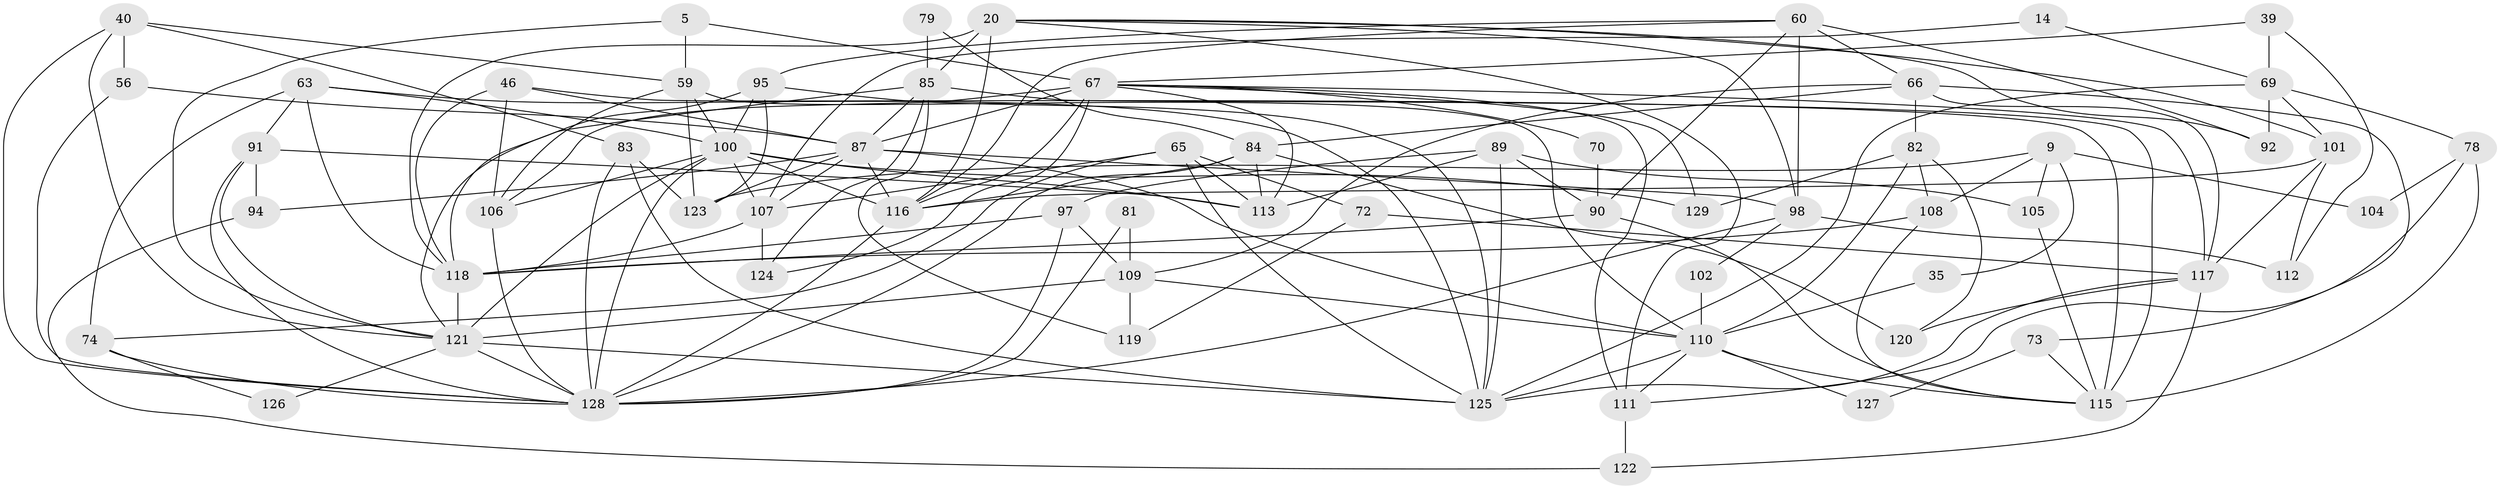 // original degree distribution, {5: 0.14728682170542637, 4: 0.2868217054263566, 3: 0.27906976744186046, 2: 0.13178294573643412, 6: 0.08527131782945736, 7: 0.05426356589147287, 8: 0.015503875968992248}
// Generated by graph-tools (version 1.1) at 2025/49/03/09/25 04:49:57]
// undirected, 64 vertices, 161 edges
graph export_dot {
graph [start="1"]
  node [color=gray90,style=filled];
  5;
  9;
  14;
  20 [super="+12"];
  35 [super="+17"];
  39;
  40;
  46 [super="+18"];
  56;
  59 [super="+49"];
  60 [super="+3+57"];
  63;
  65 [super="+54"];
  66;
  67 [super="+19+38"];
  69 [super="+26"];
  70;
  72;
  73 [super="+4"];
  74;
  78;
  79;
  81;
  82 [super="+45"];
  83;
  84 [super="+64"];
  85 [super="+32"];
  87 [super="+22+68+86"];
  89 [super="+33"];
  90 [super="+55"];
  91;
  92 [super="+58"];
  94;
  95 [super="+13+71"];
  97;
  98 [super="+25+77"];
  100 [super="+21+80"];
  101;
  102;
  104;
  105;
  106;
  107;
  108;
  109;
  110 [super="+29+31"];
  111;
  112;
  113 [super="+62"];
  115 [super="+7+6+99+103"];
  116 [super="+50+75"];
  117 [super="+8+48"];
  118 [super="+41+37"];
  119;
  120;
  121 [super="+53+52+88"];
  122;
  123;
  124 [super="+114"];
  125 [super="+76"];
  126;
  127;
  128 [super="+93+96"];
  129;
  5 -- 67;
  5 -- 59;
  5 -- 121;
  9 -- 123;
  9 -- 108;
  9 -- 35 [weight=2];
  9 -- 104;
  9 -- 105;
  14 -- 69;
  14 -- 107;
  20 -- 116 [weight=2];
  20 -- 101;
  20 -- 85 [weight=2];
  20 -- 111;
  20 -- 92;
  20 -- 98;
  20 -- 118;
  35 -- 110 [weight=2];
  39 -- 67 [weight=2];
  39 -- 69 [weight=2];
  39 -- 112;
  40 -- 83;
  40 -- 56;
  40 -- 59;
  40 -- 121;
  40 -- 128;
  46 -- 106 [weight=2];
  46 -- 118 [weight=2];
  46 -- 87;
  46 -- 115;
  56 -- 87;
  56 -- 128;
  59 -- 106 [weight=2];
  59 -- 123;
  59 -- 100;
  59 -- 110 [weight=3];
  60 -- 66;
  60 -- 116;
  60 -- 95 [weight=2];
  60 -- 90;
  60 -- 92 [weight=2];
  60 -- 98;
  63 -- 91;
  63 -- 74;
  63 -- 125;
  63 -- 100;
  63 -- 118;
  65 -- 125;
  65 -- 72;
  65 -- 74;
  65 -- 107;
  65 -- 113;
  66 -- 109;
  66 -- 73 [weight=2];
  66 -- 117;
  66 -- 82;
  66 -- 84;
  67 -- 111;
  67 -- 87;
  67 -- 129;
  67 -- 70;
  67 -- 124 [weight=2];
  67 -- 113;
  67 -- 116 [weight=3];
  67 -- 106;
  67 -- 117;
  69 -- 101 [weight=2];
  69 -- 78;
  69 -- 92;
  69 -- 125;
  70 -- 90 [weight=2];
  72 -- 119;
  72 -- 117;
  73 -- 127;
  73 -- 115;
  74 -- 126;
  74 -- 128;
  78 -- 111;
  78 -- 104;
  78 -- 115;
  79 -- 84;
  79 -- 85;
  81 -- 109;
  81 -- 128;
  82 -- 120;
  82 -- 110;
  82 -- 129;
  82 -- 108;
  83 -- 123;
  83 -- 125;
  83 -- 128;
  84 -- 116;
  84 -- 128;
  84 -- 113;
  84 -- 120;
  85 -- 121;
  85 -- 119;
  85 -- 124;
  85 -- 115 [weight=3];
  85 -- 87;
  87 -- 94;
  87 -- 107;
  87 -- 110 [weight=3];
  87 -- 98;
  87 -- 123;
  87 -- 116;
  89 -- 105;
  89 -- 97;
  89 -- 113;
  89 -- 90;
  89 -- 125;
  90 -- 115;
  90 -- 118 [weight=2];
  91 -- 121;
  91 -- 113;
  91 -- 94;
  91 -- 128;
  94 -- 122;
  95 -- 123;
  95 -- 100 [weight=2];
  95 -- 118;
  95 -- 125;
  97 -- 109;
  97 -- 118;
  97 -- 128;
  98 -- 112;
  98 -- 102;
  98 -- 128 [weight=2];
  100 -- 107;
  100 -- 129;
  100 -- 113 [weight=3];
  100 -- 106;
  100 -- 121 [weight=2];
  100 -- 116;
  100 -- 128;
  101 -- 116;
  101 -- 112;
  101 -- 117;
  102 -- 110;
  105 -- 115;
  106 -- 128;
  107 -- 124 [weight=2];
  107 -- 118;
  108 -- 115;
  108 -- 118 [weight=2];
  109 -- 110;
  109 -- 119;
  109 -- 121;
  110 -- 111;
  110 -- 115;
  110 -- 127;
  110 -- 125;
  111 -- 122;
  116 -- 128;
  117 -- 120 [weight=2];
  117 -- 122;
  117 -- 125;
  118 -- 121;
  121 -- 126;
  121 -- 125;
  121 -- 128;
}

